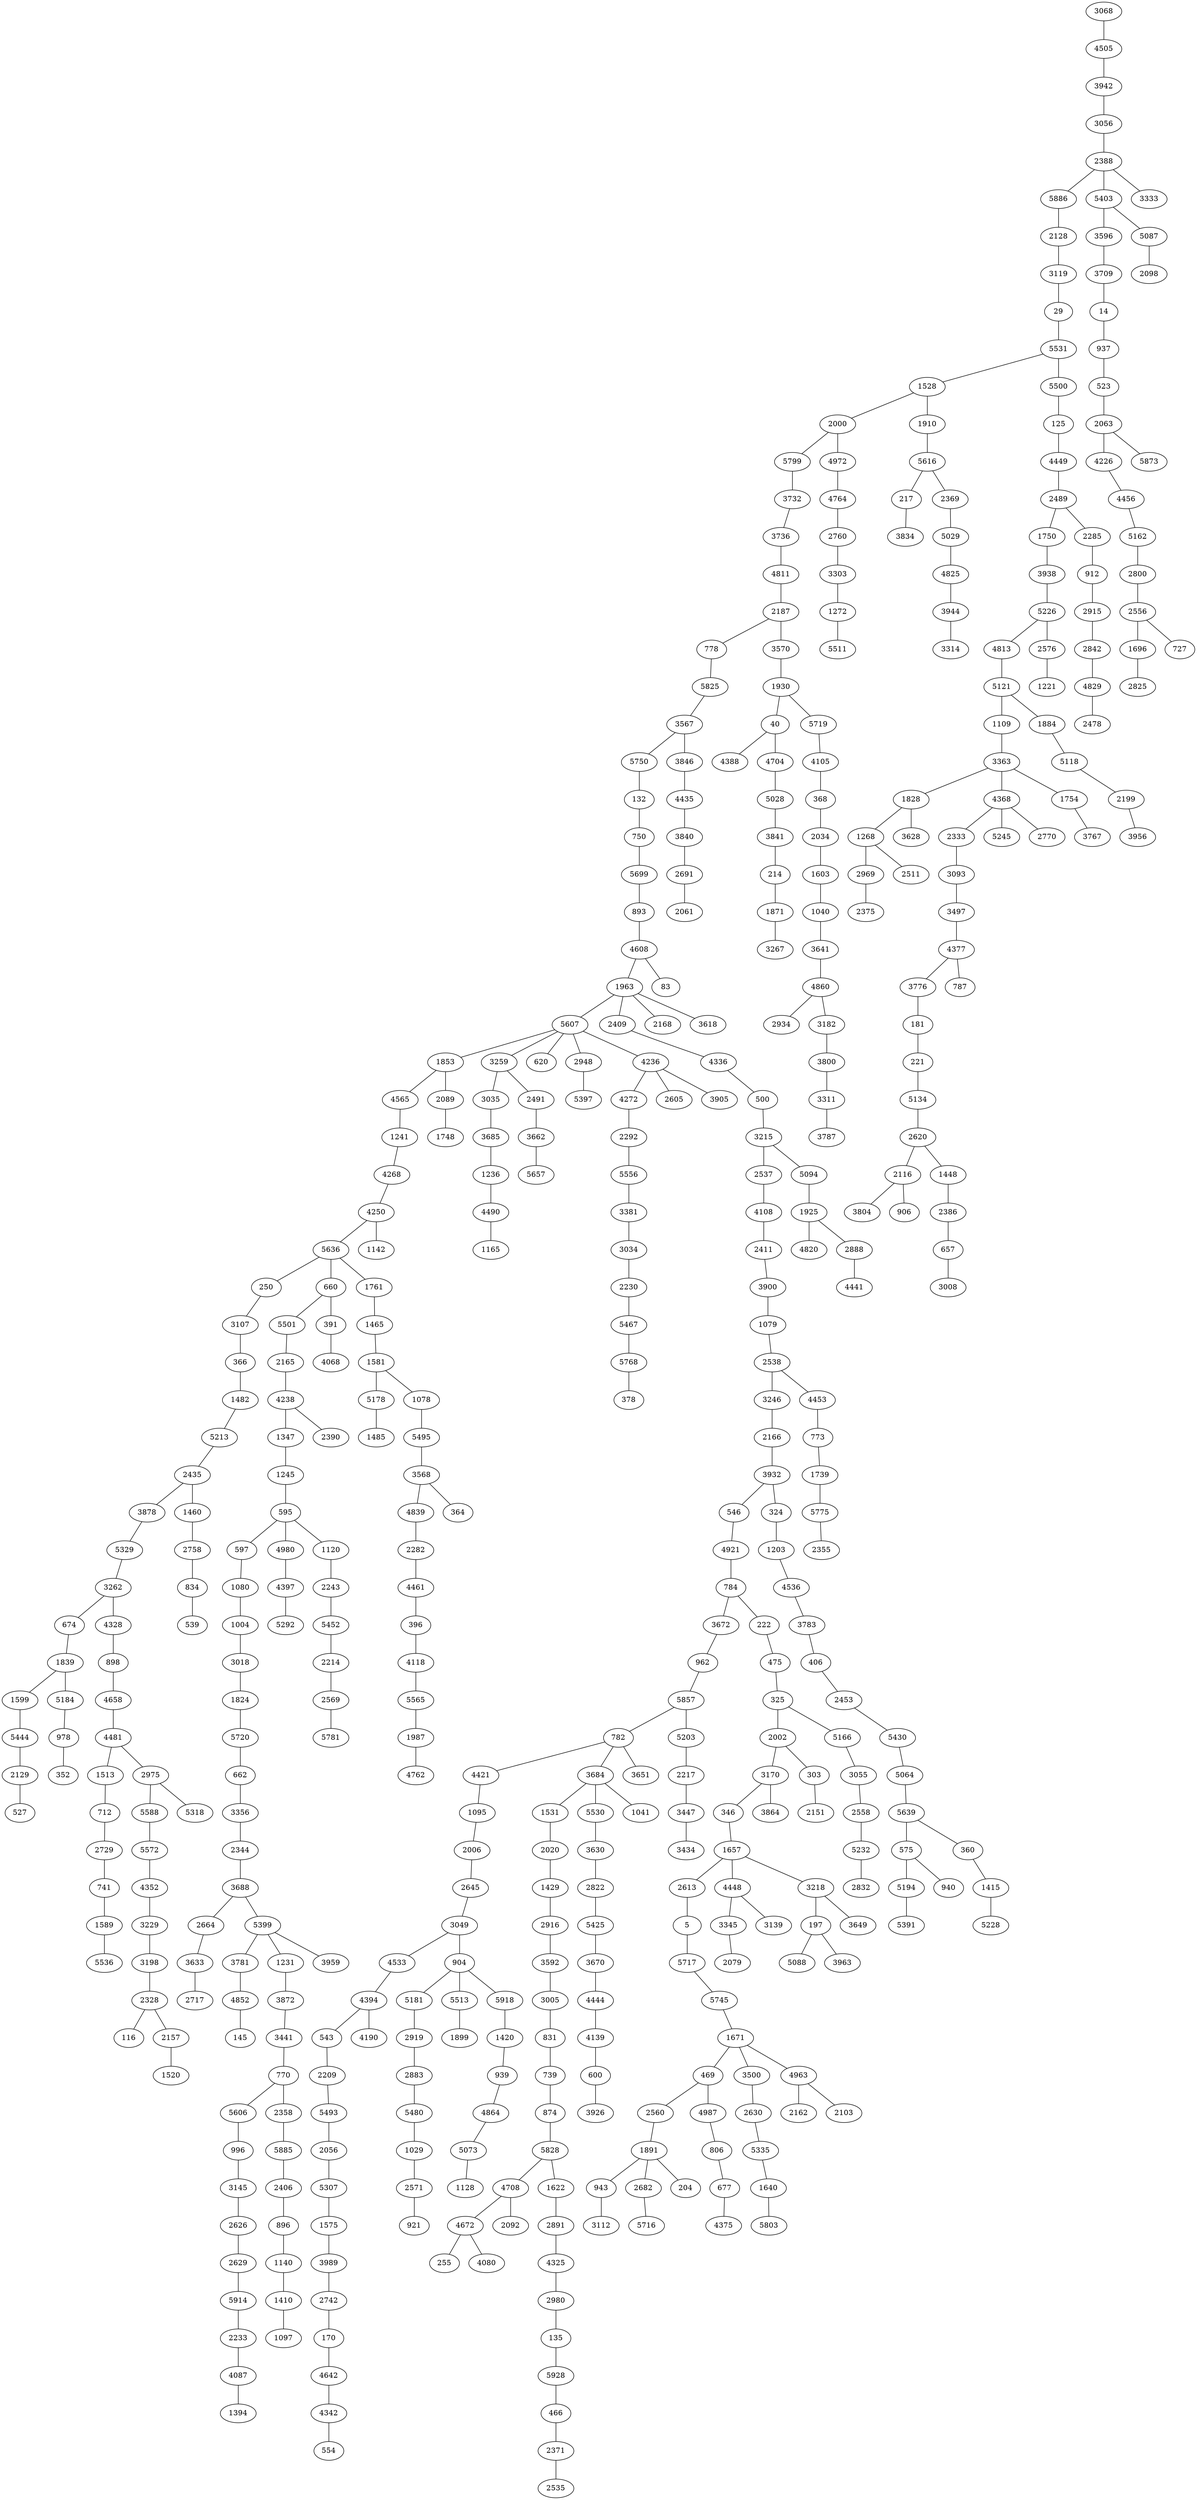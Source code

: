 strict graph "" {
	3068 -- 4505;
	4505 -- 3942;
	3942 -- 3056;
	3056 -- 2388;
	2388 -- 5886;
	2388 -- 5403;
	2388 -- 3333;
	5886 -- 2128;
	2128 -- 3119;
	3119 -- 29;
	29 -- 5531;
	5531 -- 1528;
	5531 -- 5500;
	1528 -- 2000;
	1528 -- 1910;
	2000 -- 5799;
	2000 -- 4972;
	5799 -- 3732;
	3732 -- 3736;
	3736 -- 4811;
	4811 -- 2187;
	2187 -- 778;
	2187 -- 3570;
	778 -- 5825;
	5825 -- 3567;
	3567 -- 5750;
	3567 -- 3846;
	5750 -- 132;
	132 -- 750;
	750 -- 5699;
	5699 -- 893;
	893 -- 4608;
	4608 -- 1963;
	4608 -- 83;
	1963 -- 5607;
	1963 -- 2409;
	1963 -- 2168;
	1963 -- 3618;
	5607 -- 1853;
	5607 -- 3259;
	5607 -- 620;
	5607 -- 2948;
	5607 -- 4236;
	1853 -- 4565;
	1853 -- 2089;
	4565 -- 1241;
	1241 -- 4268;
	4268 -- 4250;
	4250 -- 5636;
	4250 -- 1142;
	5636 -- 250;
	5636 -- 660;
	5636 -- 1761;
	250 -- 3107;
	3107 -- 366;
	366 -- 1482;
	1482 -- 5213;
	5213 -- 2435;
	2435 -- 3878;
	2435 -- 1460;
	3878 -- 5329;
	5329 -- 3262;
	3262 -- 674;
	3262 -- 4328;
	674 -- 1839;
	1839 -- 1599;
	1839 -- 5184;
	1599 -- 5444;
	5444 -- 2129;
	2129 -- 527;
	3846 -- 4435;
	4435 -- 3840;
	3840 -- 2691;
	2691 -- 2061;
	5500 -- 125;
	125 -- 4449;
	4449 -- 2489;
	2489 -- 1750;
	2489 -- 2285;
	1750 -- 3938;
	3938 -- 5226;
	5226 -- 4813;
	5226 -- 2576;
	4813 -- 5121;
	5121 -- 1109;
	5121 -- 1884;
	1109 -- 3363;
	3363 -- 1828;
	3363 -- 4368;
	3363 -- 1754;
	1828 -- 1268;
	1828 -- 3628;
	1268 -- 2969;
	1268 -- 2511;
	2969 -- 2375;
	3570 -- 1930;
	1930 -- 40;
	1930 -- 5719;
	40 -- 4388;
	40 -- 4704;
	3259 -- 3035;
	3259 -- 2491;
	3035 -- 3685;
	3685 -- 1236;
	1236 -- 4490;
	2089 -- 1748;
	2409 -- 4336;
	4336 -- 500;
	500 -- 3215;
	3215 -- 2537;
	3215 -- 5094;
	2537 -- 4108;
	4108 -- 2411;
	2411 -- 3900;
	3900 -- 1079;
	1079 -- 2538;
	2538 -- 3246;
	2538 -- 4453;
	3246 -- 2166;
	2166 -- 3932;
	3932 -- 546;
	3932 -- 324;
	546 -- 4921;
	4921 -- 784;
	784 -- 3672;
	784 -- 222;
	3672 -- 962;
	962 -- 5857;
	5857 -- 782;
	5857 -- 5203;
	222 -- 475;
	475 -- 325;
	325 -- 2002;
	325 -- 5166;
	2002 -- 3170;
	2002 -- 303;
	3170 -- 346;
	3170 -- 3864;
	346 -- 1657;
	1657 -- 2613;
	1657 -- 4448;
	1657 -- 3218;
	2613 -- 5;
	5 -- 5717;
	5717 -- 5745;
	5745 -- 1671;
	1671 -- 469;
	1671 -- 3500;
	1671 -- 4963;
	469 -- 2560;
	469 -- 4987;
	2560 -- 1891;
	1891 -- 943;
	1891 -- 2682;
	1891 -- 204;
	943 -- 3112;
	4368 -- 2333;
	4368 -- 5245;
	4368 -- 2770;
	2333 -- 3093;
	1884 -- 5118;
	5118 -- 2199;
	2199 -- 3956;
	3093 -- 3497;
	3497 -- 4377;
	4377 -- 3776;
	4377 -- 787;
	3776 -- 181;
	181 -- 221;
	221 -- 5134;
	5134 -- 2620;
	2620 -- 2116;
	2620 -- 1448;
	2116 -- 3804;
	2116 -- 906;
	5094 -- 1925;
	1925 -- 4820;
	1925 -- 2888;
	4448 -- 3345;
	4448 -- 3139;
	3345 -- 2079;
	782 -- 4421;
	782 -- 3684;
	782 -- 3651;
	660 -- 5501;
	660 -- 391;
	5501 -- 2165;
	2165 -- 4238;
	4238 -- 1347;
	4238 -- 2390;
	1347 -- 1245;
	1245 -- 595;
	595 -- 597;
	595 -- 4980;
	595 -- 1120;
	597 -- 1080;
	1080 -- 1004;
	1004 -- 3018;
	3018 -- 1824;
	1824 -- 5720;
	5720 -- 662;
	662 -- 3356;
	3356 -- 2344;
	2344 -- 3688;
	3688 -- 2664;
	3688 -- 5399;
	2664 -- 3633;
	3633 -- 2717;
	324 -- 1203;
	1203 -- 4536;
	4536 -- 3783;
	3783 -- 406;
	406 -- 2453;
	2453 -- 5430;
	5430 -- 5064;
	5064 -- 5639;
	5639 -- 575;
	5639 -- 360;
	575 -- 5194;
	575 -- 940;
	5399 -- 3781;
	5399 -- 1231;
	5399 -- 3959;
	3781 -- 4852;
	4972 -- 4764;
	4764 -- 2760;
	2760 -- 3303;
	3303 -- 1272;
	4453 -- 773;
	4328 -- 898;
	898 -- 4658;
	4658 -- 4481;
	4481 -- 1513;
	4481 -- 2975;
	1513 -- 712;
	712 -- 2729;
	2729 -- 741;
	2975 -- 5588;
	2975 -- 5318;
	5588 -- 5572;
	5572 -- 4352;
	4352 -- 3229;
	3229 -- 3198;
	3198 -- 2328;
	2328 -- 116;
	2328 -- 2157;
	4421 -- 1095;
	1095 -- 2006;
	2006 -- 2645;
	2645 -- 3049;
	3049 -- 4533;
	3049 -- 904;
	4533 -- 4394;
	4394 -- 543;
	4394 -- 4190;
	543 -- 2209;
	2209 -- 5493;
	5493 -- 2056;
	2056 -- 5307;
	5307 -- 1575;
	1575 -- 3989;
	3989 -- 2742;
	2742 -- 170;
	170 -- 4642;
	4642 -- 4342;
	4342 -- 554;
	4987 -- 806;
	806 -- 677;
	677 -- 4375;
	3684 -- 1531;
	3684 -- 5530;
	3684 -- 1041;
	1531 -- 2020;
	2020 -- 1429;
	5403 -- 3596;
	5403 -- 5087;
	3596 -- 3709;
	3709 -- 14;
	14 -- 937;
	1231 -- 3872;
	3872 -- 3441;
	3441 -- 770;
	770 -- 5606;
	770 -- 2358;
	937 -- 523;
	523 -- 2063;
	2063 -- 4226;
	2063 -- 5873;
	4226 -- 4456;
	4456 -- 5162;
	5162 -- 2800;
	2800 -- 2556;
	904 -- 5181;
	904 -- 5513;
	904 -- 5918;
	5181 -- 2919;
	2919 -- 2883;
	2883 -- 5480;
	5480 -- 1029;
	1029 -- 2571;
	741 -- 1589;
	3500 -- 2630;
	2630 -- 5335;
	2888 -- 4441;
	2491 -- 3662;
	3662 -- 5657;
	5719 -- 4105;
	4105 -- 368;
	368 -- 2034;
	2034 -- 1603;
	1603 -- 1040;
	1040 -- 3641;
	3641 -- 4860;
	4860 -- 2934;
	4860 -- 3182;
	5530 -- 3630;
	3630 -- 2822;
	2822 -- 5425;
	5425 -- 3670;
	3670 -- 4444;
	4444 -- 4139;
	4139 -- 600;
	600 -- 3926;
	5606 -- 996;
	996 -- 3145;
	3145 -- 2626;
	2626 -- 2629;
	2629 -- 5914;
	5914 -- 2233;
	2233 -- 4087;
	4087 -- 1394;
	2576 -- 1221;
	4490 -- 1165;
	1429 -- 2916;
	2916 -- 3592;
	3592 -- 3005;
	3005 -- 831;
	831 -- 739;
	739 -- 874;
	874 -- 5828;
	5828 -- 4708;
	5828 -- 1622;
	4708 -- 4672;
	4708 -- 2092;
	4672 -- 255;
	4672 -- 4080;
	1272 -- 5511;
	2358 -- 5885;
	5885 -- 2406;
	2406 -- 896;
	1622 -- 2891;
	2891 -- 4325;
	4325 -- 2980;
	2980 -- 135;
	135 -- 5928;
	5928 -- 466;
	466 -- 2371;
	2371 -- 2535;
	1910 -- 5616;
	5616 -- 217;
	5616 -- 2369;
	217 -- 3834;
	5166 -- 3055;
	5513 -- 1899;
	773 -- 1739;
	1739 -- 5775;
	1761 -- 1465;
	1465 -- 1581;
	1581 -- 5178;
	1581 -- 1078;
	5178 -- 1485;
	4980 -- 4397;
	4397 -- 5292;
	391 -- 4068;
	3218 -- 197;
	3218 -- 3649;
	197 -- 5088;
	197 -- 3963;
	2682 -- 5716;
	5335 -- 1640;
	1640 -- 5803;
	5087 -- 2098;
	1078 -- 5495;
	5495 -- 3568;
	3568 -- 4839;
	3568 -- 364;
	4839 -- 2282;
	2282 -- 4461;
	4461 -- 396;
	396 -- 4118;
	4118 -- 5565;
	5565 -- 1987;
	1987 -- 4762;
	2571 -- 921;
	2369 -- 5029;
	5029 -- 4825;
	4825 -- 3944;
	3944 -- 3314;
	2948 -- 5397;
	5775 -- 2355;
	4852 -- 145;
	4236 -- 4272;
	4236 -- 2605;
	4236 -- 3905;
	4272 -- 2292;
	2292 -- 5556;
	5556 -- 3381;
	3381 -- 3034;
	3034 -- 2230;
	2230 -- 5467;
	5467 -- 5768;
	5768 -- 378;
	360 -- 1415;
	1415 -- 5228;
	5203 -- 2217;
	2217 -- 3447;
	3447 -- 3434;
	896 -- 1140;
	1140 -- 1410;
	1410 -- 1097;
	2556 -- 1696;
	2556 -- 727;
	1696 -- 2825;
	3182 -- 3800;
	3800 -- 3311;
	3311 -- 3787;
	5918 -- 1420;
	1420 -- 939;
	939 -- 4864;
	4864 -- 5073;
	5073 -- 1128;
	5194 -- 5391;
	1754 -- 3767;
	4963 -- 2162;
	4963 -- 2103;
	1589 -- 5536;
	4704 -- 5028;
	5028 -- 3841;
	3841 -- 214;
	214 -- 1871;
	1871 -- 3267;
	1448 -- 2386;
	2386 -- 657;
	657 -- 3008;
	2285 -- 912;
	912 -- 2915;
	2915 -- 2842;
	2842 -- 4829;
	4829 -- 2478;
	303 -- 2151;
	1120 -- 2243;
	2243 -- 5452;
	5452 -- 2214;
	2214 -- 2569;
	2569 -- 5781;
	3055 -- 2558;
	2558 -- 5232;
	5232 -- 2832;
	1460 -- 2758;
	2758 -- 834;
	834 -- 539;
	5184 -- 978;
	978 -- 352;
	2157 -- 1520;
}
